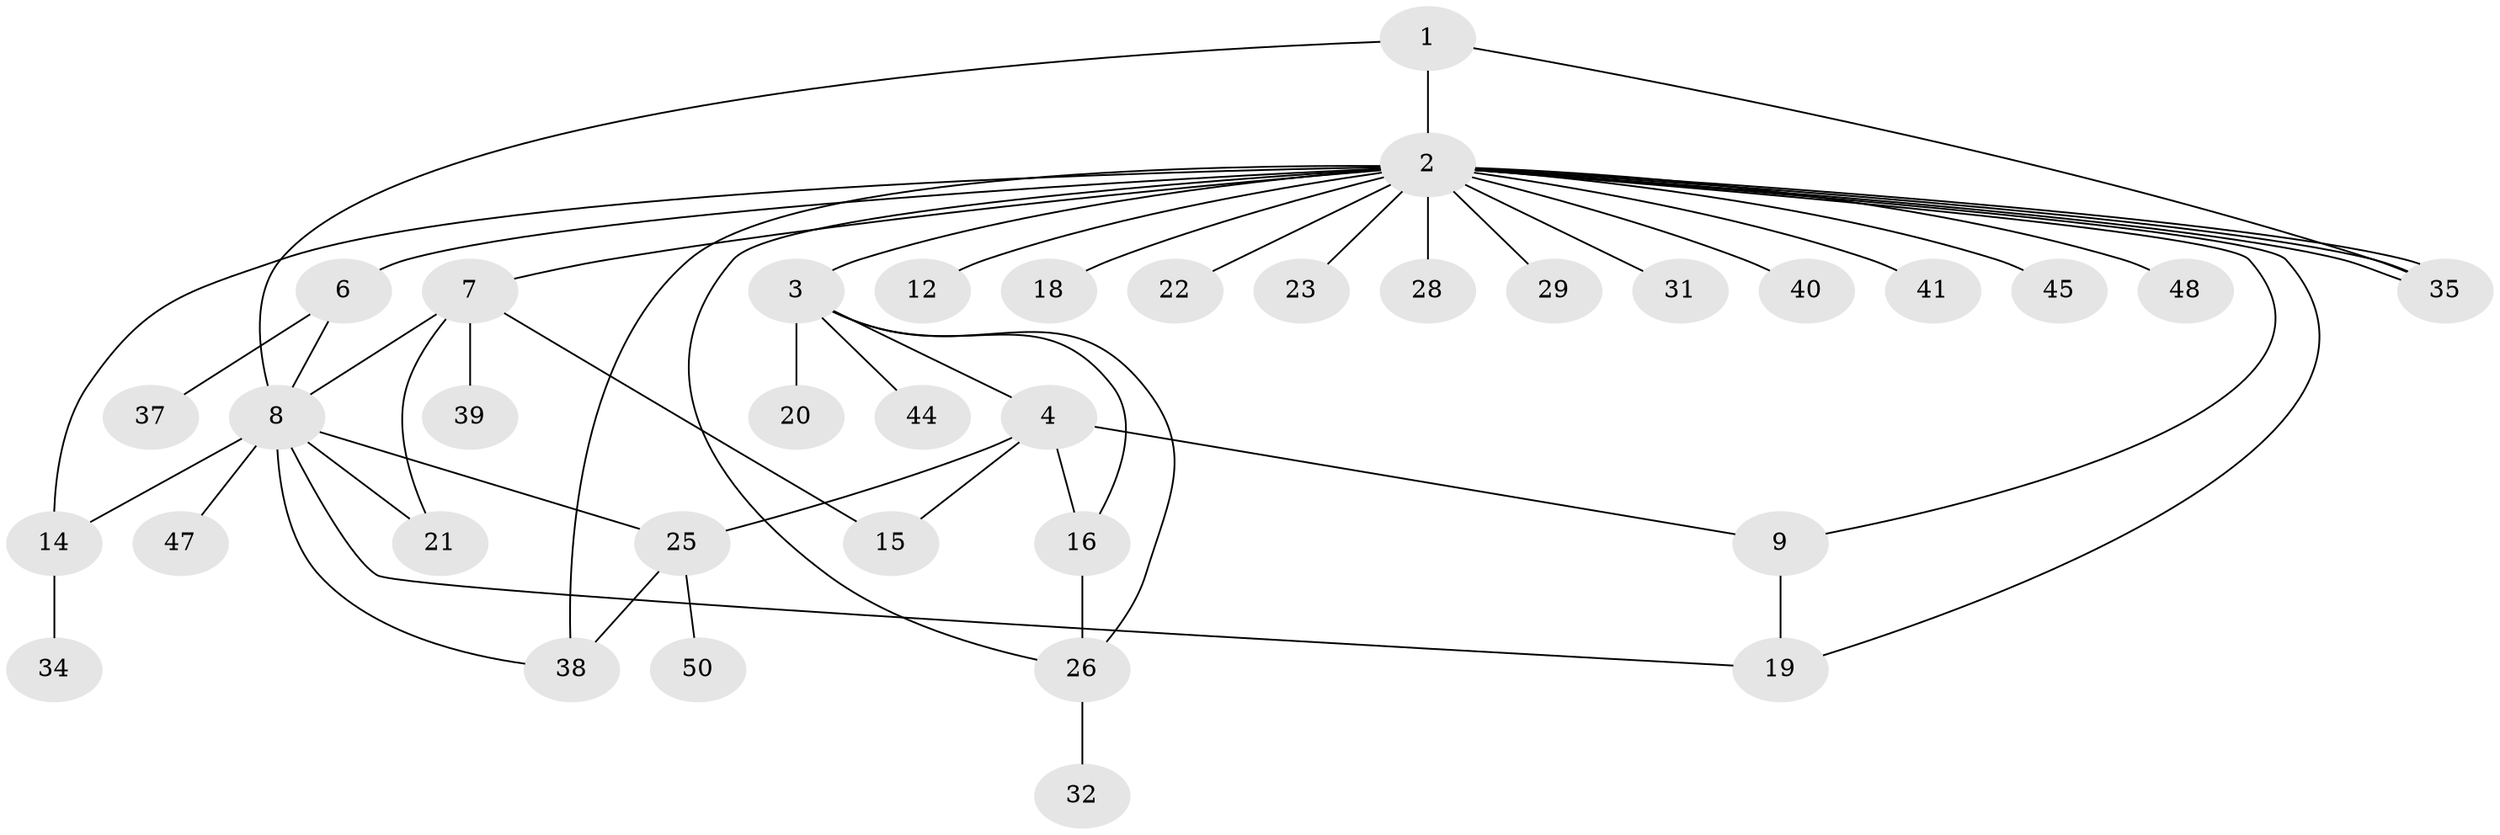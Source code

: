 // Generated by graph-tools (version 1.1) at 2025/23/03/03/25 07:23:54]
// undirected, 36 vertices, 52 edges
graph export_dot {
graph [start="1"]
  node [color=gray90,style=filled];
  1 [super="+11"];
  2 [super="+10"];
  3 [super="+43"];
  4 [super="+5"];
  6 [super="+24"];
  7 [super="+13"];
  8 [super="+27"];
  9 [super="+33"];
  12;
  14 [super="+30"];
  15;
  16 [super="+17"];
  18;
  19 [super="+49"];
  20;
  21;
  22;
  23;
  25 [super="+46"];
  26 [super="+36"];
  28;
  29;
  31;
  32;
  34;
  35;
  37;
  38 [super="+42"];
  39;
  40;
  41;
  44;
  45;
  47;
  48;
  50;
  1 -- 2;
  1 -- 8;
  1 -- 35;
  2 -- 3;
  2 -- 6 [weight=2];
  2 -- 7;
  2 -- 9;
  2 -- 12;
  2 -- 18;
  2 -- 19;
  2 -- 22;
  2 -- 23;
  2 -- 28;
  2 -- 31;
  2 -- 35;
  2 -- 35;
  2 -- 35;
  2 -- 38;
  2 -- 41;
  2 -- 45;
  2 -- 48;
  2 -- 40;
  2 -- 26;
  2 -- 29;
  2 -- 14;
  3 -- 4;
  3 -- 20;
  3 -- 26;
  3 -- 44;
  3 -- 16;
  4 -- 15;
  4 -- 16;
  4 -- 25;
  4 -- 9;
  6 -- 8 [weight=2];
  6 -- 37;
  7 -- 8 [weight=2];
  7 -- 39;
  7 -- 21;
  7 -- 15;
  8 -- 21;
  8 -- 38;
  8 -- 47;
  8 -- 25;
  8 -- 19;
  8 -- 14;
  9 -- 19;
  14 -- 34;
  16 -- 26;
  25 -- 50;
  25 -- 38;
  26 -- 32;
}
